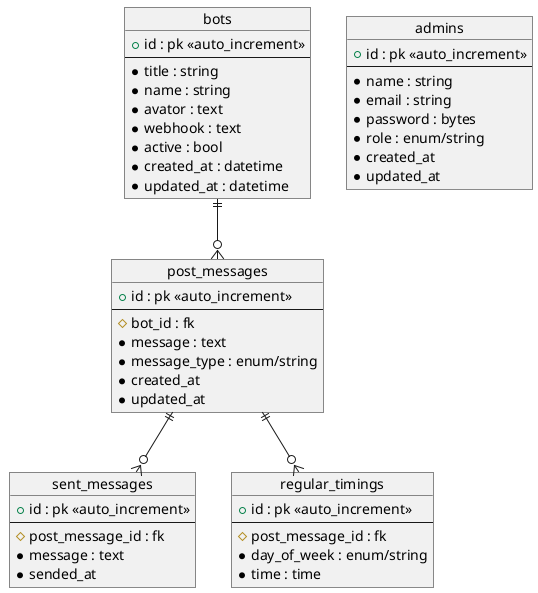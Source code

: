 @startuml er

object bots {
    + id : pk <<auto_increment>>
    --
    * title : string
    * name : string
    * avator : text
    * webhook : text
    * active : bool
    * created_at : datetime
    * updated_at : datetime
}

object post_messages {
    + id : pk <<auto_increment>>
    --
    # bot_id : fk
    * message : text
    * message_type : enum/string
    * created_at
    * updated_at
}

object sent_messages {
    + id : pk <<auto_increment>>
    --
    # post_message_id : fk
    * message : text
    * sended_at
}

object regular_timings {
    + id : pk <<auto_increment>>
    --
    # post_message_id : fk
    * day_of_week : enum/string
    * time : time
}

object admins {
    + id : pk <<auto_increment>>
    --
    * name : string
    * email : string
    * password : bytes
    * role : enum/string
    * created_at
    * updated_at
}

bots ||--o{ post_messages
post_messages ||--o{ regular_timings
post_messages ||--o{ sent_messages
@enduml
